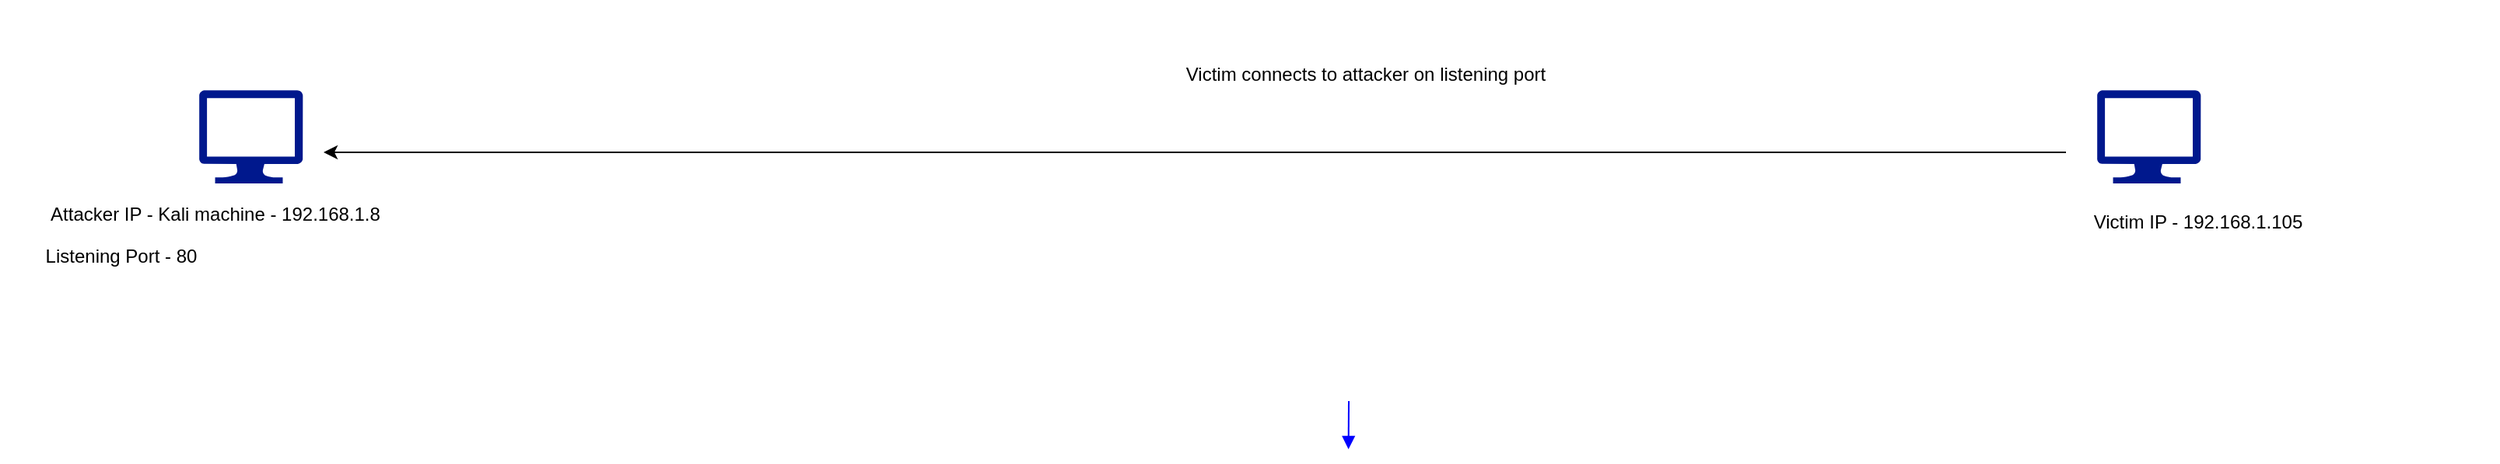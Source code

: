 <mxfile version="14.7.3" type="github">
  <diagram name="Page-1" id="822b0af5-4adb-64df-f703-e8dfc1f81529">
    <mxGraphModel dx="1669" dy="795" grid="1" gridSize="10" guides="1" tooltips="1" connect="1" arrows="1" fold="1" page="1" pageScale="1" pageWidth="1100" pageHeight="850" background="none" math="0" shadow="0">
      <root>
        <mxCell id="0" />
        <mxCell id="1" parent="0" />
        <mxCell id="7d933b09d9755ecc-24" style="edgeStyle=none;rounded=0;html=1;exitX=0.5;exitY=1;labelBackgroundColor=none;startArrow=none;startFill=0;endArrow=block;endFill=1;strokeColor=#0000FF;strokeWidth=1;fontFamily=Verdana;fontSize=12;fontColor=#000000;" parent="1" edge="1">
          <mxGeometry relative="1" as="geometry">
            <mxPoint x="1089" y="580" as="sourcePoint" />
            <mxPoint x="1088.805" y="611" as="targetPoint" />
          </mxGeometry>
        </mxCell>
        <mxCell id="aHuM83rfYxPHw6iz90zK-1" value="" style="aspect=fixed;pointerEvents=1;shadow=0;dashed=0;html=1;strokeColor=none;labelPosition=center;verticalLabelPosition=bottom;verticalAlign=top;align=center;fillColor=#00188D;shape=mxgraph.azure.computer" vertex="1" parent="1">
          <mxGeometry x="350" y="380" width="66.67" height="60" as="geometry" />
        </mxCell>
        <mxCell id="aHuM83rfYxPHw6iz90zK-2" value="Attacker IP - Kali machine - 192.168.1.8" style="text;html=1;align=center;verticalAlign=middle;resizable=0;points=[];autosize=1;strokeColor=none;" vertex="1" parent="1">
          <mxGeometry x="245" y="450" width="230" height="20" as="geometry" />
        </mxCell>
        <mxCell id="aHuM83rfYxPHw6iz90zK-5" value="Listening Port - 80" style="text;html=1;strokeColor=none;fillColor=none;align=center;verticalAlign=middle;whiteSpace=wrap;rounded=0;" vertex="1" parent="1">
          <mxGeometry x="250" y="477" width="100" height="20" as="geometry" />
        </mxCell>
        <mxCell id="aHuM83rfYxPHw6iz90zK-6" value="" style="aspect=fixed;pointerEvents=1;shadow=0;dashed=0;html=1;strokeColor=none;labelPosition=center;verticalLabelPosition=bottom;verticalAlign=top;align=center;fillColor=#00188D;shape=mxgraph.azure.computer" vertex="1" parent="1">
          <mxGeometry x="1570" y="380" width="66.67" height="60" as="geometry" />
        </mxCell>
        <mxCell id="aHuM83rfYxPHw6iz90zK-7" value="Victim IP - 192.168.1.105" style="text;html=1;strokeColor=none;fillColor=none;align=center;verticalAlign=middle;whiteSpace=wrap;rounded=0;" vertex="1" parent="1">
          <mxGeometry x="1540" y="460" width="190" height="10" as="geometry" />
        </mxCell>
        <mxCell id="aHuM83rfYxPHw6iz90zK-8" value="" style="endArrow=classic;html=1;" edge="1" parent="1">
          <mxGeometry width="50" height="50" relative="1" as="geometry">
            <mxPoint x="1550" y="420" as="sourcePoint" />
            <mxPoint x="430" y="420" as="targetPoint" />
          </mxGeometry>
        </mxCell>
        <mxCell id="aHuM83rfYxPHw6iz90zK-9" value="Victim connects to attacker on listening port" style="text;html=1;strokeColor=none;fillColor=none;align=center;verticalAlign=middle;whiteSpace=wrap;rounded=0;" vertex="1" parent="1">
          <mxGeometry x="960" y="340" width="280" height="60" as="geometry" />
        </mxCell>
        <mxCell id="aHuM83rfYxPHw6iz90zK-11" value="" style="shape=image;html=1;verticalAlign=top;verticalLabelPosition=bottom;labelBackgroundColor=#ffffff;imageAspect=0;aspect=fixed;image=https://cdn1.iconfinder.com/data/icons/DarkGlass_Reworked/128x128/apps/user-3.png" vertex="1" parent="1">
          <mxGeometry x="222" y="322" width="128" height="128" as="geometry" />
        </mxCell>
        <mxCell id="aHuM83rfYxPHw6iz90zK-12" value="" style="shape=image;html=1;verticalAlign=top;verticalLabelPosition=bottom;labelBackgroundColor=#ffffff;imageAspect=0;aspect=fixed;image=https://cdn1.iconfinder.com/data/icons/prettyoffice8/128/User-blue.png" vertex="1" parent="1">
          <mxGeometry x="1700" y="322" width="128" height="128" as="geometry" />
        </mxCell>
      </root>
    </mxGraphModel>
  </diagram>
</mxfile>
